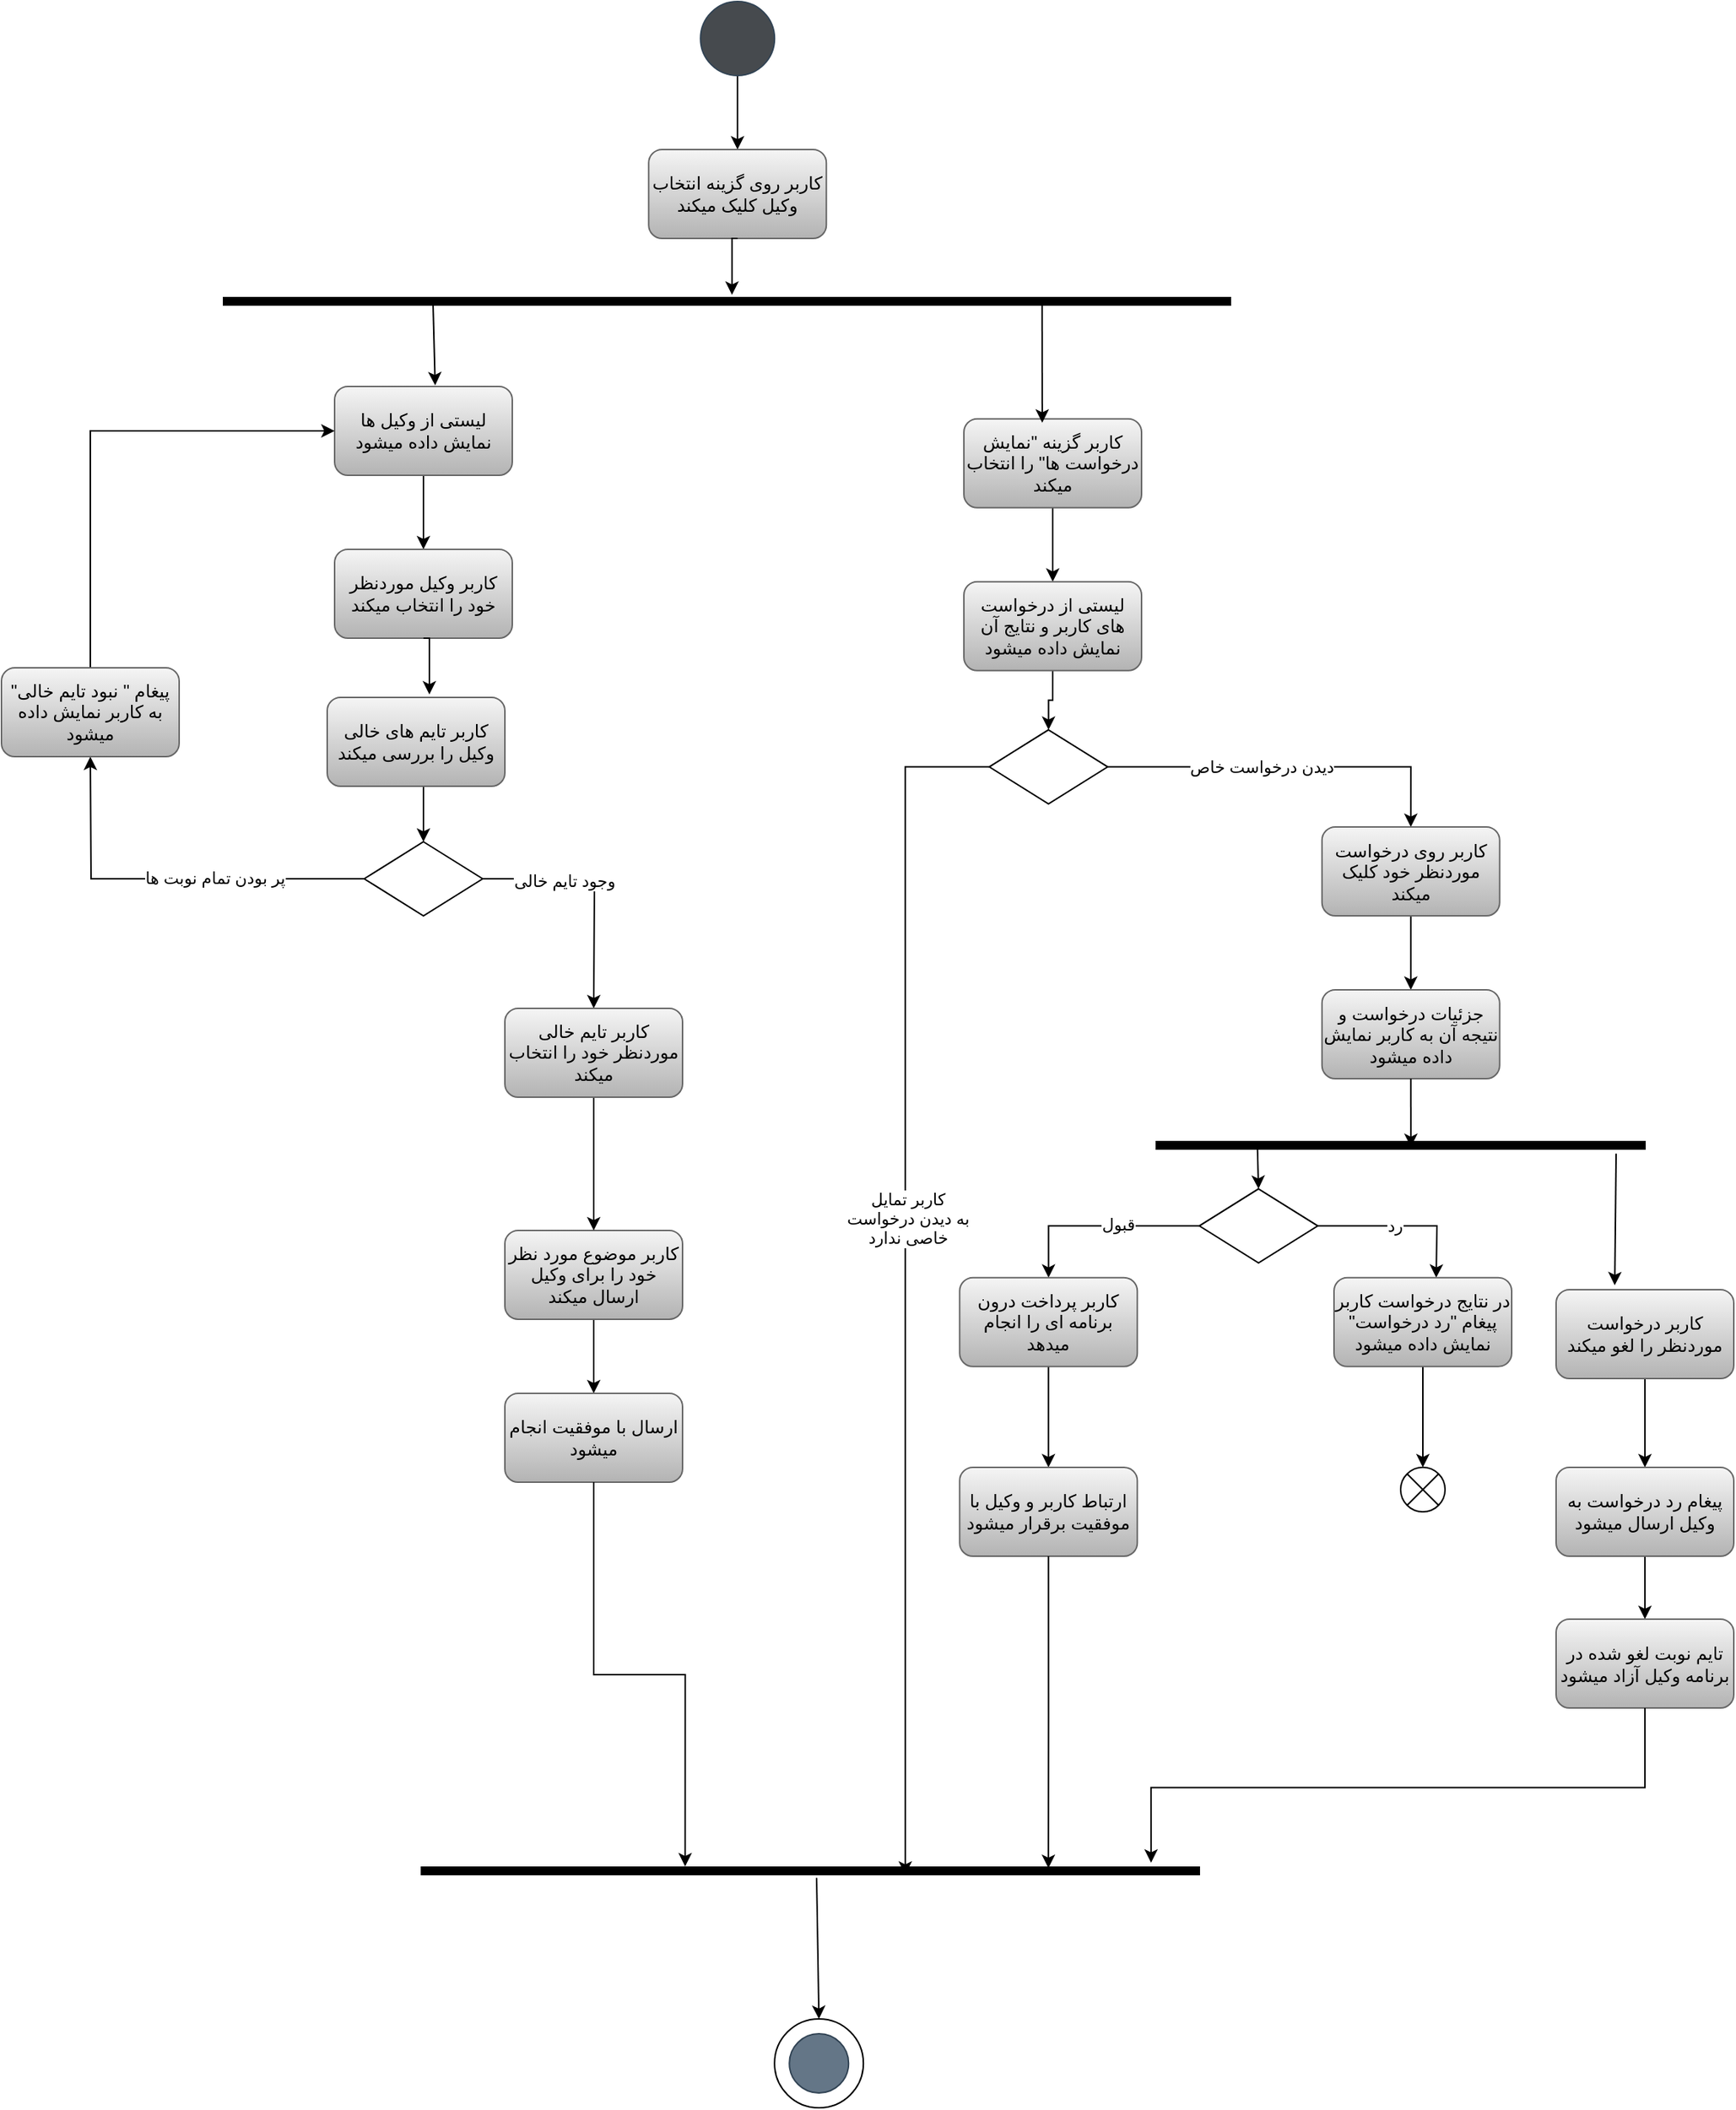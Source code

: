 <mxfile version="26.0.8">
  <diagram name="Page-1" id="xCgzi6WBr3MEWE80XN1B">
    <mxGraphModel dx="1605" dy="935" grid="1" gridSize="10" guides="1" tooltips="1" connect="1" arrows="1" fold="1" page="1" pageScale="1" pageWidth="3300" pageHeight="4681" math="0" shadow="0">
      <root>
        <mxCell id="0" />
        <mxCell id="1" parent="0" />
        <mxCell id="zFfVcb5Bz67hU0ADQ6C9-5" style="edgeStyle=orthogonalEdgeStyle;rounded=0;orthogonalLoop=1;jettySize=auto;html=1;exitX=0.5;exitY=1;exitDx=0;exitDy=0;entryX=0.5;entryY=0;entryDx=0;entryDy=0;" parent="1" source="zFfVcb5Bz67hU0ADQ6C9-3" target="zFfVcb5Bz67hU0ADQ6C9-4" edge="1">
          <mxGeometry relative="1" as="geometry" />
        </mxCell>
        <mxCell id="zFfVcb5Bz67hU0ADQ6C9-3" value="" style="ellipse;whiteSpace=wrap;html=1;aspect=fixed;fillColor=light-dark(#464a4e, #7d8c9b);strokeColor=#314354;fontColor=#ffffff;" parent="1" vertex="1">
          <mxGeometry x="862.13" width="50" height="50" as="geometry" />
        </mxCell>
        <mxCell id="zFfVcb5Bz67hU0ADQ6C9-4" value="کاربر روی گزینه انتخاب وکیل کلیک میکند" style="rounded=1;whiteSpace=wrap;html=1;fillColor=#f5f5f5;gradientColor=#b3b3b3;strokeColor=#666666;" parent="1" vertex="1">
          <mxGeometry x="827.13" y="100" width="120" height="60" as="geometry" />
        </mxCell>
        <mxCell id="zFfVcb5Bz67hU0ADQ6C9-10" style="edgeStyle=orthogonalEdgeStyle;rounded=0;orthogonalLoop=1;jettySize=auto;html=1;exitX=0.5;exitY=1;exitDx=0;exitDy=0;" parent="1" source="zFfVcb5Bz67hU0ADQ6C9-7" target="zFfVcb5Bz67hU0ADQ6C9-9" edge="1">
          <mxGeometry relative="1" as="geometry" />
        </mxCell>
        <mxCell id="zFfVcb5Bz67hU0ADQ6C9-7" value="لیستی از وکیل ها نمایش داده میشود" style="rounded=1;whiteSpace=wrap;html=1;fillColor=#f5f5f5;gradientColor=#b3b3b3;strokeColor=#666666;" parent="1" vertex="1">
          <mxGeometry x="615" y="260" width="120" height="60" as="geometry" />
        </mxCell>
        <mxCell id="zFfVcb5Bz67hU0ADQ6C9-9" value="کاربر وکیل موردنظر خود را انتخاب میکند" style="rounded=1;whiteSpace=wrap;html=1;fillColor=#f5f5f5;gradientColor=#b3b3b3;strokeColor=#666666;" parent="1" vertex="1">
          <mxGeometry x="615.0" y="370" width="120" height="60" as="geometry" />
        </mxCell>
        <mxCell id="zFfVcb5Bz67hU0ADQ6C9-15" style="edgeStyle=orthogonalEdgeStyle;rounded=0;orthogonalLoop=1;jettySize=auto;html=1;exitX=0.5;exitY=1;exitDx=0;exitDy=0;entryX=0.5;entryY=0;entryDx=0;entryDy=0;" parent="1" source="zFfVcb5Bz67hU0ADQ6C9-11" edge="1">
          <mxGeometry relative="1" as="geometry">
            <mxPoint x="790" y="940" as="targetPoint" />
          </mxGeometry>
        </mxCell>
        <mxCell id="zFfVcb5Bz67hU0ADQ6C9-11" value="کاربر موضوع مورد نظر خود را برای وکیل ارسال میکند" style="rounded=1;whiteSpace=wrap;html=1;fillColor=#f5f5f5;gradientColor=#b3b3b3;strokeColor=#666666;" parent="1" vertex="1">
          <mxGeometry x="730.0" y="830" width="120" height="60" as="geometry" />
        </mxCell>
        <mxCell id="zFfVcb5Bz67hU0ADQ6C9-27" value="" style="ellipse;whiteSpace=wrap;html=1;aspect=fixed;" parent="1" vertex="1">
          <mxGeometry x="912.13" y="1362.5" width="60" height="60" as="geometry" />
        </mxCell>
        <mxCell id="zFfVcb5Bz67hU0ADQ6C9-28" value="" style="ellipse;whiteSpace=wrap;html=1;aspect=fixed;fillColor=#647687;fontColor=#ffffff;strokeColor=#314354;" parent="1" vertex="1">
          <mxGeometry x="922.13" y="1372.5" width="40" height="40" as="geometry" />
        </mxCell>
        <mxCell id="zFfVcb5Bz67hU0ADQ6C9-29" value="" style="html=1;points=[];perimeter=orthogonalPerimeter;fillColor=strokeColor;direction=south;" parent="1" vertex="1">
          <mxGeometry x="540" y="200" width="680" height="5" as="geometry" />
        </mxCell>
        <mxCell id="zFfVcb5Bz67hU0ADQ6C9-30" style="edgeStyle=orthogonalEdgeStyle;rounded=0;orthogonalLoop=1;jettySize=auto;html=1;exitX=0.5;exitY=1;exitDx=0;exitDy=0;entryX=-0.378;entryY=0.495;entryDx=0;entryDy=0;entryPerimeter=0;" parent="1" source="zFfVcb5Bz67hU0ADQ6C9-4" target="zFfVcb5Bz67hU0ADQ6C9-29" edge="1">
          <mxGeometry relative="1" as="geometry" />
        </mxCell>
        <mxCell id="zFfVcb5Bz67hU0ADQ6C9-31" value="" style="endArrow=classic;html=1;rounded=0;exitX=0.511;exitY=0.792;exitDx=0;exitDy=0;exitPerimeter=0;entryX=0.566;entryY=-0.013;entryDx=0;entryDy=0;entryPerimeter=0;" parent="1" source="zFfVcb5Bz67hU0ADQ6C9-29" target="zFfVcb5Bz67hU0ADQ6C9-7" edge="1">
          <mxGeometry width="50" height="50" relative="1" as="geometry">
            <mxPoint x="850" y="420" as="sourcePoint" />
            <mxPoint x="900" y="370" as="targetPoint" />
          </mxGeometry>
        </mxCell>
        <mxCell id="zFfVcb5Bz67hU0ADQ6C9-37" style="edgeStyle=orthogonalEdgeStyle;rounded=0;orthogonalLoop=1;jettySize=auto;html=1;exitX=0.5;exitY=1;exitDx=0;exitDy=0;entryX=0.5;entryY=0;entryDx=0;entryDy=0;" parent="1" source="zFfVcb5Bz67hU0ADQ6C9-34" target="zFfVcb5Bz67hU0ADQ6C9-36" edge="1">
          <mxGeometry relative="1" as="geometry" />
        </mxCell>
        <mxCell id="zFfVcb5Bz67hU0ADQ6C9-34" value="کاربر گزینه &quot;نمایش درخواست ها&quot; را انتخاب میکند" style="rounded=1;whiteSpace=wrap;html=1;fillColor=#f5f5f5;gradientColor=#b3b3b3;strokeColor=#666666;" parent="1" vertex="1">
          <mxGeometry x="1040.02" y="281.89" width="120" height="60" as="geometry" />
        </mxCell>
        <mxCell id="zFfVcb5Bz67hU0ADQ6C9-35" value="" style="endArrow=classic;html=1;rounded=0;exitX=0.956;exitY=0.187;exitDx=0;exitDy=0;exitPerimeter=0;entryX=0.441;entryY=0.043;entryDx=0;entryDy=0;entryPerimeter=0;" parent="1" source="zFfVcb5Bz67hU0ADQ6C9-29" target="zFfVcb5Bz67hU0ADQ6C9-34" edge="1">
          <mxGeometry width="50" height="50" relative="1" as="geometry">
            <mxPoint x="1291.98" y="230.0" as="sourcePoint" />
            <mxPoint x="1110.02" y="391.89" as="targetPoint" />
          </mxGeometry>
        </mxCell>
        <mxCell id="zFfVcb5Bz67hU0ADQ6C9-60" style="edgeStyle=orthogonalEdgeStyle;rounded=0;orthogonalLoop=1;jettySize=auto;html=1;exitX=0.5;exitY=1;exitDx=0;exitDy=0;" parent="1" source="zFfVcb5Bz67hU0ADQ6C9-36" target="zFfVcb5Bz67hU0ADQ6C9-44" edge="1">
          <mxGeometry relative="1" as="geometry" />
        </mxCell>
        <mxCell id="zFfVcb5Bz67hU0ADQ6C9-36" value="لیستی از درخواست های کاربر و نتایج آن نمایش داده میشود" style="rounded=1;whiteSpace=wrap;html=1;fillColor=#f5f5f5;gradientColor=#b3b3b3;strokeColor=#666666;" parent="1" vertex="1">
          <mxGeometry x="1040.02" y="391.89" width="120" height="60" as="geometry" />
        </mxCell>
        <mxCell id="zFfVcb5Bz67hU0ADQ6C9-40" style="edgeStyle=orthogonalEdgeStyle;rounded=0;orthogonalLoop=1;jettySize=auto;html=1;exitX=1;exitY=0.5;exitDx=0;exitDy=0;entryX=0.5;entryY=0;entryDx=0;entryDy=0;" parent="1" source="zFfVcb5Bz67hU0ADQ6C9-44" target="zFfVcb5Bz67hU0ADQ6C9-46" edge="1">
          <mxGeometry relative="1" as="geometry">
            <mxPoint x="1341.87" y="512.152" as="targetPoint" />
            <mxPoint x="1240" y="512.5" as="sourcePoint" />
          </mxGeometry>
        </mxCell>
        <mxCell id="zFfVcb5Bz67hU0ADQ6C9-41" value="دیدن درخواست خاص" style="edgeLabel;html=1;align=center;verticalAlign=middle;resizable=0;points=[];" parent="zFfVcb5Bz67hU0ADQ6C9-40" vertex="1" connectable="0">
          <mxGeometry x="-0.156" relative="1" as="geometry">
            <mxPoint as="offset" />
          </mxGeometry>
        </mxCell>
        <mxCell id="zFfVcb5Bz67hU0ADQ6C9-42" style="edgeStyle=orthogonalEdgeStyle;rounded=0;orthogonalLoop=1;jettySize=auto;html=1;exitX=0;exitY=0.5;exitDx=0;exitDy=0;entryX=1.011;entryY=0.378;entryDx=0;entryDy=0;entryPerimeter=0;" parent="1" source="zFfVcb5Bz67hU0ADQ6C9-44" target="zFfVcb5Bz67hU0ADQ6C9-67" edge="1">
          <mxGeometry relative="1" as="geometry">
            <mxPoint x="1000" y="1140" as="targetPoint" />
            <Array as="points">
              <mxPoint x="1000" y="517" />
            </Array>
          </mxGeometry>
        </mxCell>
        <mxCell id="zFfVcb5Bz67hU0ADQ6C9-43" value="&lt;div&gt;کاربر تمایل &lt;br&gt;&lt;/div&gt;&lt;div&gt;به دیدن درخواست&lt;/div&gt;&lt;div&gt;خاصی ندارد&lt;br&gt;&lt;/div&gt;" style="edgeLabel;html=1;align=center;verticalAlign=middle;resizable=0;points=[];" parent="zFfVcb5Bz67hU0ADQ6C9-42" vertex="1" connectable="0">
          <mxGeometry x="-0.102" y="1" relative="1" as="geometry">
            <mxPoint as="offset" />
          </mxGeometry>
        </mxCell>
        <mxCell id="zFfVcb5Bz67hU0ADQ6C9-44" value="" style="rhombus;whiteSpace=wrap;html=1;" parent="1" vertex="1">
          <mxGeometry x="1057.15" y="491.89" width="80" height="50" as="geometry" />
        </mxCell>
        <mxCell id="zFfVcb5Bz67hU0ADQ6C9-45" style="edgeStyle=orthogonalEdgeStyle;rounded=0;orthogonalLoop=1;jettySize=auto;html=1;exitX=0.5;exitY=1;exitDx=0;exitDy=0;entryX=0.5;entryY=0;entryDx=0;entryDy=0;" parent="1" source="zFfVcb5Bz67hU0ADQ6C9-46" target="zFfVcb5Bz67hU0ADQ6C9-48" edge="1">
          <mxGeometry relative="1" as="geometry" />
        </mxCell>
        <mxCell id="zFfVcb5Bz67hU0ADQ6C9-46" value="کاربر روی درخواست موردنظر خود کلیک میکند" style="rounded=1;whiteSpace=wrap;html=1;fillColor=#f5f5f5;gradientColor=#b3b3b3;strokeColor=#666666;" parent="1" vertex="1">
          <mxGeometry x="1281.87" y="557.5" width="120" height="60" as="geometry" />
        </mxCell>
        <mxCell id="zFfVcb5Bz67hU0ADQ6C9-48" value="جزئیات درخواست و نتیجه آن به کاربر نمایش داده میشود" style="rounded=1;whiteSpace=wrap;html=1;fillColor=#f5f5f5;gradientColor=#b3b3b3;strokeColor=#666666;" parent="1" vertex="1">
          <mxGeometry x="1281.87" y="667.5" width="120" height="60" as="geometry" />
        </mxCell>
        <mxCell id="zFfVcb5Bz67hU0ADQ6C9-49" style="edgeStyle=orthogonalEdgeStyle;rounded=0;orthogonalLoop=1;jettySize=auto;html=1;exitX=0;exitY=0.5;exitDx=0;exitDy=0;" parent="1" source="zFfVcb5Bz67hU0ADQ6C9-53" target="zFfVcb5Bz67hU0ADQ6C9-55" edge="1">
          <mxGeometry relative="1" as="geometry" />
        </mxCell>
        <mxCell id="zFfVcb5Bz67hU0ADQ6C9-50" value="قبول" style="edgeLabel;html=1;align=center;verticalAlign=middle;resizable=0;points=[];" parent="zFfVcb5Bz67hU0ADQ6C9-49" vertex="1" connectable="0">
          <mxGeometry x="-0.188" y="-1" relative="1" as="geometry">
            <mxPoint as="offset" />
          </mxGeometry>
        </mxCell>
        <mxCell id="zFfVcb5Bz67hU0ADQ6C9-51" style="edgeStyle=orthogonalEdgeStyle;rounded=0;orthogonalLoop=1;jettySize=auto;html=1;exitX=1;exitY=0.5;exitDx=0;exitDy=0;" parent="1" source="zFfVcb5Bz67hU0ADQ6C9-53" edge="1">
          <mxGeometry relative="1" as="geometry">
            <mxPoint x="1359.02" y="861.89" as="targetPoint" />
          </mxGeometry>
        </mxCell>
        <mxCell id="zFfVcb5Bz67hU0ADQ6C9-52" value="رد" style="edgeLabel;html=1;align=center;verticalAlign=middle;resizable=0;points=[];" parent="zFfVcb5Bz67hU0ADQ6C9-51" vertex="1" connectable="0">
          <mxGeometry x="-0.106" relative="1" as="geometry">
            <mxPoint as="offset" />
          </mxGeometry>
        </mxCell>
        <mxCell id="zFfVcb5Bz67hU0ADQ6C9-53" value="" style="rhombus;whiteSpace=wrap;html=1;" parent="1" vertex="1">
          <mxGeometry x="1199.02" y="801.89" width="80" height="50" as="geometry" />
        </mxCell>
        <mxCell id="zFfVcb5Bz67hU0ADQ6C9-66" style="edgeStyle=orthogonalEdgeStyle;rounded=0;orthogonalLoop=1;jettySize=auto;html=1;exitX=0.5;exitY=1;exitDx=0;exitDy=0;entryX=0.5;entryY=0;entryDx=0;entryDy=0;" parent="1" source="zFfVcb5Bz67hU0ADQ6C9-55" target="zFfVcb5Bz67hU0ADQ6C9-65" edge="1">
          <mxGeometry relative="1" as="geometry" />
        </mxCell>
        <mxCell id="zFfVcb5Bz67hU0ADQ6C9-55" value="کاربر پرداخت درون برنامه ای را انجام میدهد" style="rounded=1;whiteSpace=wrap;html=1;fillColor=#f5f5f5;gradientColor=#b3b3b3;strokeColor=#666666;" parent="1" vertex="1">
          <mxGeometry x="1037.15" y="861.89" width="120" height="60" as="geometry" />
        </mxCell>
        <mxCell id="zFfVcb5Bz67hU0ADQ6C9-63" style="edgeStyle=orthogonalEdgeStyle;rounded=0;orthogonalLoop=1;jettySize=auto;html=1;exitX=0.5;exitY=1;exitDx=0;exitDy=0;entryX=0.5;entryY=0;entryDx=0;entryDy=0;" parent="1" source="zFfVcb5Bz67hU0ADQ6C9-61" target="zFfVcb5Bz67hU0ADQ6C9-62" edge="1">
          <mxGeometry relative="1" as="geometry" />
        </mxCell>
        <mxCell id="zFfVcb5Bz67hU0ADQ6C9-61" value="در نتایج درخواست کاربر پیغام &quot;رد درخواست&quot; نمایش داده میشود" style="rounded=1;whiteSpace=wrap;html=1;fillColor=#f5f5f5;gradientColor=#b3b3b3;strokeColor=#666666;" parent="1" vertex="1">
          <mxGeometry x="1290" y="861.89" width="120" height="60" as="geometry" />
        </mxCell>
        <mxCell id="zFfVcb5Bz67hU0ADQ6C9-62" value="" style="shape=sumEllipse;perimeter=ellipsePerimeter;html=1;backgroundOutline=1;" parent="1" vertex="1">
          <mxGeometry x="1335" y="990" width="30" height="30" as="geometry" />
        </mxCell>
        <mxCell id="zFfVcb5Bz67hU0ADQ6C9-64" value="ارسال با موفقیت انجام میشود" style="rounded=1;whiteSpace=wrap;html=1;fillColor=#f5f5f5;gradientColor=#b3b3b3;strokeColor=#666666;" parent="1" vertex="1">
          <mxGeometry x="730.0" y="940" width="120" height="60" as="geometry" />
        </mxCell>
        <mxCell id="zFfVcb5Bz67hU0ADQ6C9-65" value="ارتباط کاربر و وکیل با موفقیت برقرار میشود" style="rounded=1;whiteSpace=wrap;html=1;fillColor=#f5f5f5;gradientColor=#b3b3b3;strokeColor=#666666;" parent="1" vertex="1">
          <mxGeometry x="1037.15" y="990" width="120" height="60" as="geometry" />
        </mxCell>
        <mxCell id="zFfVcb5Bz67hU0ADQ6C9-67" value="" style="html=1;points=[];perimeter=orthogonalPerimeter;fillColor=strokeColor;direction=south;" parent="1" vertex="1">
          <mxGeometry x="673.65" y="1260" width="525.37" height="5" as="geometry" />
        </mxCell>
        <mxCell id="zFfVcb5Bz67hU0ADQ6C9-68" style="edgeStyle=orthogonalEdgeStyle;rounded=0;orthogonalLoop=1;jettySize=auto;html=1;exitX=0.5;exitY=1;exitDx=0;exitDy=0;entryX=0.122;entryY=0.194;entryDx=0;entryDy=0;entryPerimeter=0;" parent="1" source="zFfVcb5Bz67hU0ADQ6C9-65" target="zFfVcb5Bz67hU0ADQ6C9-67" edge="1">
          <mxGeometry relative="1" as="geometry" />
        </mxCell>
        <mxCell id="zFfVcb5Bz67hU0ADQ6C9-69" style="edgeStyle=orthogonalEdgeStyle;rounded=0;orthogonalLoop=1;jettySize=auto;html=1;exitX=0.5;exitY=1;exitDx=0;exitDy=0;entryX=-0.1;entryY=0.661;entryDx=0;entryDy=0;entryPerimeter=0;" parent="1" source="zFfVcb5Bz67hU0ADQ6C9-64" target="zFfVcb5Bz67hU0ADQ6C9-67" edge="1">
          <mxGeometry relative="1" as="geometry" />
        </mxCell>
        <mxCell id="zFfVcb5Bz67hU0ADQ6C9-70" value="" style="endArrow=classic;html=1;rounded=0;exitX=1.456;exitY=0.492;exitDx=0;exitDy=0;exitPerimeter=0;entryX=0.5;entryY=0;entryDx=0;entryDy=0;" parent="1" source="zFfVcb5Bz67hU0ADQ6C9-67" target="zFfVcb5Bz67hU0ADQ6C9-27" edge="1">
          <mxGeometry width="50" height="50" relative="1" as="geometry">
            <mxPoint x="930" y="1042.5" as="sourcePoint" />
            <mxPoint x="980" y="992.5" as="targetPoint" />
          </mxGeometry>
        </mxCell>
        <mxCell id="zFfVcb5Bz67hU0ADQ6C9-71" value="" style="html=1;points=[];perimeter=orthogonalPerimeter;fillColor=strokeColor;direction=south;" parent="1" vertex="1">
          <mxGeometry x="1170" y="770" width="330" height="5" as="geometry" />
        </mxCell>
        <mxCell id="zFfVcb5Bz67hU0ADQ6C9-72" style="edgeStyle=orthogonalEdgeStyle;rounded=0;orthogonalLoop=1;jettySize=auto;html=1;exitX=0.5;exitY=1;exitDx=0;exitDy=0;entryX=0.733;entryY=0.479;entryDx=0;entryDy=0;entryPerimeter=0;" parent="1" source="zFfVcb5Bz67hU0ADQ6C9-48" target="zFfVcb5Bz67hU0ADQ6C9-71" edge="1">
          <mxGeometry relative="1" as="geometry" />
        </mxCell>
        <mxCell id="zFfVcb5Bz67hU0ADQ6C9-73" value="" style="endArrow=classic;html=1;rounded=0;exitX=0.956;exitY=0.793;exitDx=0;exitDy=0;exitPerimeter=0;entryX=0.5;entryY=0;entryDx=0;entryDy=0;" parent="1" source="zFfVcb5Bz67hU0ADQ6C9-71" target="zFfVcb5Bz67hU0ADQ6C9-53" edge="1">
          <mxGeometry width="50" height="50" relative="1" as="geometry">
            <mxPoint x="930" y="850" as="sourcePoint" />
            <mxPoint x="980" y="800" as="targetPoint" />
          </mxGeometry>
        </mxCell>
        <mxCell id="zFfVcb5Bz67hU0ADQ6C9-78" style="edgeStyle=orthogonalEdgeStyle;rounded=0;orthogonalLoop=1;jettySize=auto;html=1;exitX=0.5;exitY=1;exitDx=0;exitDy=0;entryX=0.5;entryY=0;entryDx=0;entryDy=0;" parent="1" source="zFfVcb5Bz67hU0ADQ6C9-74" target="zFfVcb5Bz67hU0ADQ6C9-77" edge="1">
          <mxGeometry relative="1" as="geometry" />
        </mxCell>
        <mxCell id="zFfVcb5Bz67hU0ADQ6C9-74" value="کاربر درخواست موردنظر را لغو میکند" style="rounded=1;whiteSpace=wrap;html=1;fillColor=#f5f5f5;gradientColor=#b3b3b3;strokeColor=#666666;" parent="1" vertex="1">
          <mxGeometry x="1440" y="870" width="120" height="60" as="geometry" />
        </mxCell>
        <mxCell id="zFfVcb5Bz67hU0ADQ6C9-75" value="" style="endArrow=classic;html=1;rounded=0;exitX=1.622;exitY=0.059;exitDx=0;exitDy=0;exitPerimeter=0;entryX=0.33;entryY=-0.05;entryDx=0;entryDy=0;entryPerimeter=0;" parent="1" source="zFfVcb5Bz67hU0ADQ6C9-71" target="zFfVcb5Bz67hU0ADQ6C9-74" edge="1">
          <mxGeometry width="50" height="50" relative="1" as="geometry">
            <mxPoint x="930" y="850" as="sourcePoint" />
            <mxPoint x="980" y="800" as="targetPoint" />
          </mxGeometry>
        </mxCell>
        <mxCell id="zFfVcb5Bz67hU0ADQ6C9-80" style="edgeStyle=orthogonalEdgeStyle;rounded=0;orthogonalLoop=1;jettySize=auto;html=1;exitX=0.5;exitY=1;exitDx=0;exitDy=0;entryX=0.5;entryY=0;entryDx=0;entryDy=0;" parent="1" source="zFfVcb5Bz67hU0ADQ6C9-77" target="zFfVcb5Bz67hU0ADQ6C9-79" edge="1">
          <mxGeometry relative="1" as="geometry" />
        </mxCell>
        <mxCell id="zFfVcb5Bz67hU0ADQ6C9-77" value="پیغام رد درخواست به وکیل ارسال میشود" style="rounded=1;whiteSpace=wrap;html=1;fillColor=#f5f5f5;gradientColor=#b3b3b3;strokeColor=#666666;" parent="1" vertex="1">
          <mxGeometry x="1440" y="990" width="120" height="60" as="geometry" />
        </mxCell>
        <mxCell id="zFfVcb5Bz67hU0ADQ6C9-79" value="تایم نوبت لغو شده در برنامه وکیل آزاد میشود" style="rounded=1;whiteSpace=wrap;html=1;fillColor=#f5f5f5;gradientColor=#b3b3b3;strokeColor=#666666;" parent="1" vertex="1">
          <mxGeometry x="1440" y="1092.5" width="120" height="60" as="geometry" />
        </mxCell>
        <mxCell id="zFfVcb5Bz67hU0ADQ6C9-81" style="edgeStyle=orthogonalEdgeStyle;rounded=0;orthogonalLoop=1;jettySize=auto;html=1;exitX=0.5;exitY=1;exitDx=0;exitDy=0;entryX=-0.6;entryY=0.062;entryDx=0;entryDy=0;entryPerimeter=0;" parent="1" source="zFfVcb5Bz67hU0ADQ6C9-79" target="zFfVcb5Bz67hU0ADQ6C9-67" edge="1">
          <mxGeometry relative="1" as="geometry" />
        </mxCell>
        <mxCell id="3hhfJLfpL5k9bPC-id2U-4" style="edgeStyle=orthogonalEdgeStyle;rounded=0;orthogonalLoop=1;jettySize=auto;html=1;exitX=0.5;exitY=1;exitDx=0;exitDy=0;entryX=0.5;entryY=0;entryDx=0;entryDy=0;" edge="1" parent="1" source="3hhfJLfpL5k9bPC-id2U-1" target="3hhfJLfpL5k9bPC-id2U-3">
          <mxGeometry relative="1" as="geometry" />
        </mxCell>
        <mxCell id="3hhfJLfpL5k9bPC-id2U-1" value="کاربر تایم های خالی وکیل را بررسی میکند" style="rounded=1;whiteSpace=wrap;html=1;fillColor=#f5f5f5;gradientColor=#b3b3b3;strokeColor=#666666;" vertex="1" parent="1">
          <mxGeometry x="610.0" y="470" width="120" height="60" as="geometry" />
        </mxCell>
        <mxCell id="3hhfJLfpL5k9bPC-id2U-2" style="edgeStyle=orthogonalEdgeStyle;rounded=0;orthogonalLoop=1;jettySize=auto;html=1;exitX=0.5;exitY=1;exitDx=0;exitDy=0;entryX=0.575;entryY=-0.033;entryDx=0;entryDy=0;entryPerimeter=0;" edge="1" parent="1" source="zFfVcb5Bz67hU0ADQ6C9-9" target="3hhfJLfpL5k9bPC-id2U-1">
          <mxGeometry relative="1" as="geometry" />
        </mxCell>
        <mxCell id="3hhfJLfpL5k9bPC-id2U-5" style="edgeStyle=orthogonalEdgeStyle;rounded=0;orthogonalLoop=1;jettySize=auto;html=1;exitX=0;exitY=0.5;exitDx=0;exitDy=0;" edge="1" parent="1" source="3hhfJLfpL5k9bPC-id2U-3">
          <mxGeometry relative="1" as="geometry">
            <mxPoint x="450" y="510" as="targetPoint" />
          </mxGeometry>
        </mxCell>
        <mxCell id="3hhfJLfpL5k9bPC-id2U-6" value="پر بودن تمام نوبت ها" style="edgeLabel;html=1;align=center;verticalAlign=middle;resizable=0;points=[];" vertex="1" connectable="0" parent="3hhfJLfpL5k9bPC-id2U-5">
          <mxGeometry x="-0.243" y="-1" relative="1" as="geometry">
            <mxPoint as="offset" />
          </mxGeometry>
        </mxCell>
        <mxCell id="3hhfJLfpL5k9bPC-id2U-9" style="edgeStyle=orthogonalEdgeStyle;rounded=0;orthogonalLoop=1;jettySize=auto;html=1;exitX=1;exitY=0.5;exitDx=0;exitDy=0;" edge="1" parent="1" source="3hhfJLfpL5k9bPC-id2U-3">
          <mxGeometry relative="1" as="geometry">
            <mxPoint x="790" y="680" as="targetPoint" />
          </mxGeometry>
        </mxCell>
        <mxCell id="3hhfJLfpL5k9bPC-id2U-10" value="وجود تایم خالی" style="edgeLabel;html=1;align=center;verticalAlign=middle;resizable=0;points=[];" vertex="1" connectable="0" parent="3hhfJLfpL5k9bPC-id2U-9">
          <mxGeometry x="-0.325" relative="1" as="geometry">
            <mxPoint y="1" as="offset" />
          </mxGeometry>
        </mxCell>
        <mxCell id="3hhfJLfpL5k9bPC-id2U-3" value="" style="rhombus;whiteSpace=wrap;html=1;" vertex="1" parent="1">
          <mxGeometry x="635.0" y="567.5" width="80" height="50" as="geometry" />
        </mxCell>
        <mxCell id="3hhfJLfpL5k9bPC-id2U-8" style="edgeStyle=orthogonalEdgeStyle;rounded=0;orthogonalLoop=1;jettySize=auto;html=1;exitX=0.5;exitY=0;exitDx=0;exitDy=0;entryX=0;entryY=0.5;entryDx=0;entryDy=0;" edge="1" parent="1" source="3hhfJLfpL5k9bPC-id2U-7" target="zFfVcb5Bz67hU0ADQ6C9-7">
          <mxGeometry relative="1" as="geometry" />
        </mxCell>
        <mxCell id="3hhfJLfpL5k9bPC-id2U-7" value="پیغام &quot; نبود تایم خالی&quot; به کاربر نمایش داده میشود" style="rounded=1;whiteSpace=wrap;html=1;fillColor=#f5f5f5;gradientColor=#b3b3b3;strokeColor=#666666;" vertex="1" parent="1">
          <mxGeometry x="390.0" y="450" width="120" height="60" as="geometry" />
        </mxCell>
        <mxCell id="3hhfJLfpL5k9bPC-id2U-12" style="edgeStyle=orthogonalEdgeStyle;rounded=0;orthogonalLoop=1;jettySize=auto;html=1;exitX=0.5;exitY=1;exitDx=0;exitDy=0;entryX=0.5;entryY=0;entryDx=0;entryDy=0;" edge="1" parent="1" source="3hhfJLfpL5k9bPC-id2U-11" target="zFfVcb5Bz67hU0ADQ6C9-11">
          <mxGeometry relative="1" as="geometry" />
        </mxCell>
        <mxCell id="3hhfJLfpL5k9bPC-id2U-11" value="کاربر تایم خالی موردنظر خود را انتخاب میکند" style="rounded=1;whiteSpace=wrap;html=1;fillColor=#f5f5f5;gradientColor=#b3b3b3;strokeColor=#666666;" vertex="1" parent="1">
          <mxGeometry x="730.0" y="680" width="120" height="60" as="geometry" />
        </mxCell>
      </root>
    </mxGraphModel>
  </diagram>
</mxfile>
